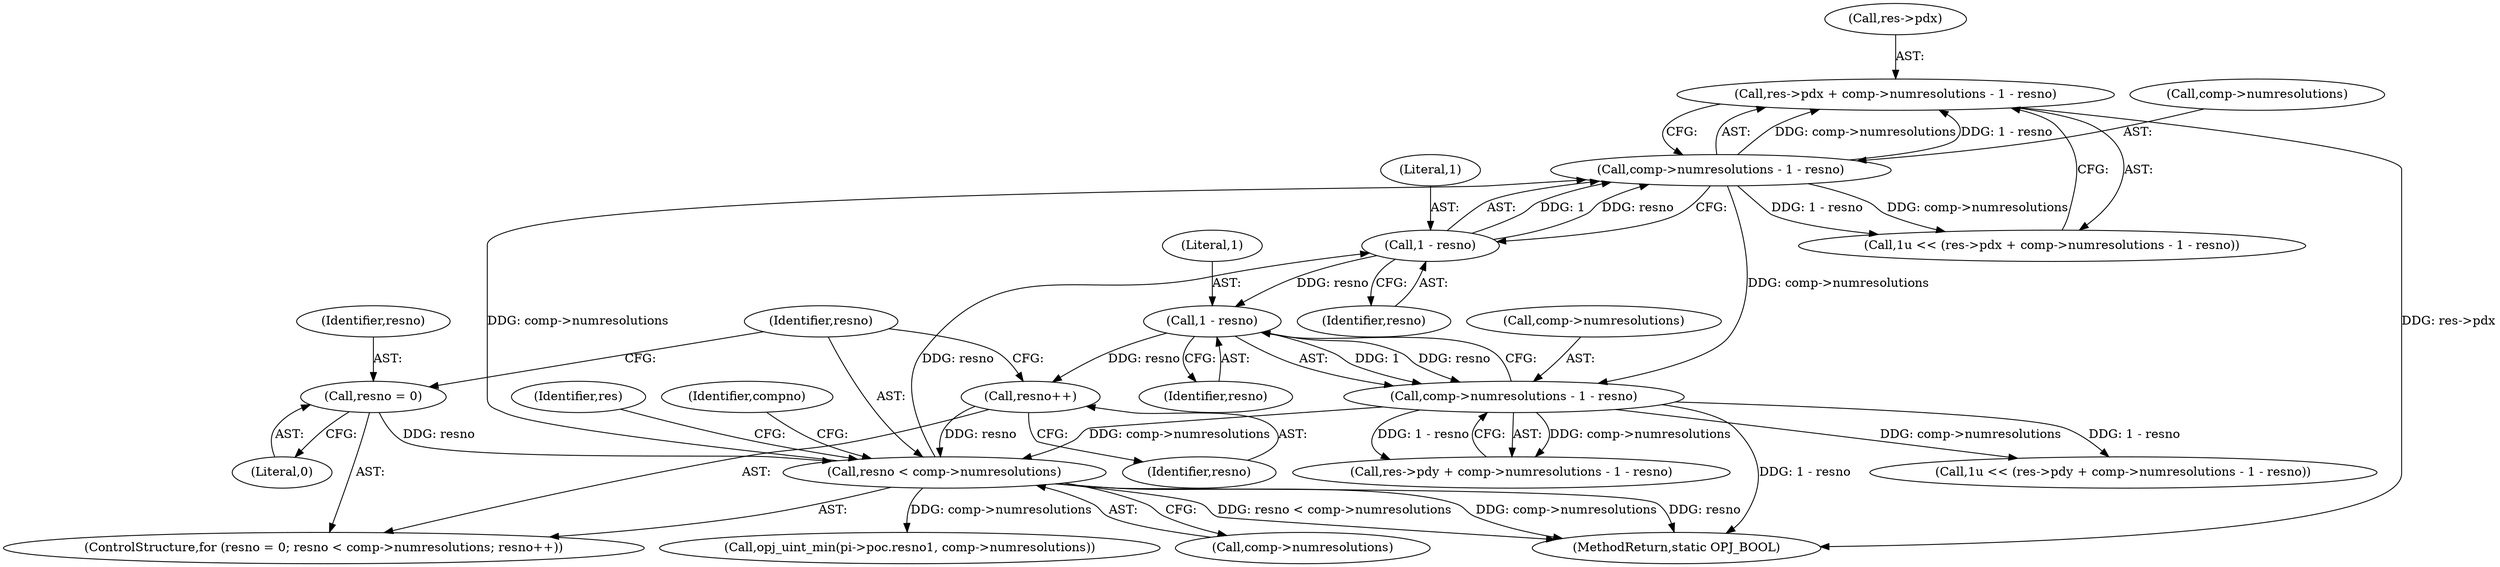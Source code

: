 digraph "0_openjpeg_d27ccf01c68a31ad62b33d2dc1ba2bb1eeaafe7b_0@pointer" {
"1000206" [label="(Call,res->pdx + comp->numresolutions - 1 - resno)"];
"1000210" [label="(Call,comp->numresolutions - 1 - resno)"];
"1000180" [label="(Call,resno < comp->numresolutions)"];
"1000177" [label="(Call,resno = 0)"];
"1000185" [label="(Call,resno++)"];
"1000233" [label="(Call,1 - resno)"];
"1000214" [label="(Call,1 - resno)"];
"1000229" [label="(Call,comp->numresolutions - 1 - resno)"];
"1000438" [label="(Call,opj_uint_min(pi->poc.resno1, comp->numresolutions))"];
"1000180" [label="(Call,resno < comp->numresolutions)"];
"1000235" [label="(Identifier,resno)"];
"1000186" [label="(Identifier,resno)"];
"1000176" [label="(ControlStructure,for (resno = 0; resno < comp->numresolutions; resno++))"];
"1000818" [label="(MethodReturn,static OPJ_BOOL)"];
"1000177" [label="(Call,resno = 0)"];
"1000223" [label="(Call,1u << (res->pdy + comp->numresolutions - 1 - resno))"];
"1000206" [label="(Call,res->pdx + comp->numresolutions - 1 - resno)"];
"1000216" [label="(Identifier,resno)"];
"1000233" [label="(Call,1 - resno)"];
"1000185" [label="(Call,resno++)"];
"1000229" [label="(Call,comp->numresolutions - 1 - resno)"];
"1000230" [label="(Call,comp->numresolutions)"];
"1000211" [label="(Call,comp->numresolutions)"];
"1000207" [label="(Call,res->pdx)"];
"1000225" [label="(Call,res->pdy + comp->numresolutions - 1 - resno)"];
"1000178" [label="(Identifier,resno)"];
"1000214" [label="(Call,1 - resno)"];
"1000204" [label="(Call,1u << (res->pdx + comp->numresolutions - 1 - resno))"];
"1000234" [label="(Literal,1)"];
"1000191" [label="(Identifier,res)"];
"1000166" [label="(Identifier,compno)"];
"1000181" [label="(Identifier,resno)"];
"1000182" [label="(Call,comp->numresolutions)"];
"1000179" [label="(Literal,0)"];
"1000210" [label="(Call,comp->numresolutions - 1 - resno)"];
"1000215" [label="(Literal,1)"];
"1000206" -> "1000204"  [label="AST: "];
"1000206" -> "1000210"  [label="CFG: "];
"1000207" -> "1000206"  [label="AST: "];
"1000210" -> "1000206"  [label="AST: "];
"1000204" -> "1000206"  [label="CFG: "];
"1000206" -> "1000818"  [label="DDG: res->pdx"];
"1000210" -> "1000206"  [label="DDG: comp->numresolutions"];
"1000210" -> "1000206"  [label="DDG: 1 - resno"];
"1000210" -> "1000214"  [label="CFG: "];
"1000211" -> "1000210"  [label="AST: "];
"1000214" -> "1000210"  [label="AST: "];
"1000210" -> "1000204"  [label="DDG: comp->numresolutions"];
"1000210" -> "1000204"  [label="DDG: 1 - resno"];
"1000180" -> "1000210"  [label="DDG: comp->numresolutions"];
"1000214" -> "1000210"  [label="DDG: 1"];
"1000214" -> "1000210"  [label="DDG: resno"];
"1000210" -> "1000229"  [label="DDG: comp->numresolutions"];
"1000180" -> "1000176"  [label="AST: "];
"1000180" -> "1000182"  [label="CFG: "];
"1000181" -> "1000180"  [label="AST: "];
"1000182" -> "1000180"  [label="AST: "];
"1000191" -> "1000180"  [label="CFG: "];
"1000166" -> "1000180"  [label="CFG: "];
"1000180" -> "1000818"  [label="DDG: comp->numresolutions"];
"1000180" -> "1000818"  [label="DDG: resno"];
"1000180" -> "1000818"  [label="DDG: resno < comp->numresolutions"];
"1000177" -> "1000180"  [label="DDG: resno"];
"1000185" -> "1000180"  [label="DDG: resno"];
"1000229" -> "1000180"  [label="DDG: comp->numresolutions"];
"1000180" -> "1000214"  [label="DDG: resno"];
"1000180" -> "1000438"  [label="DDG: comp->numresolutions"];
"1000177" -> "1000176"  [label="AST: "];
"1000177" -> "1000179"  [label="CFG: "];
"1000178" -> "1000177"  [label="AST: "];
"1000179" -> "1000177"  [label="AST: "];
"1000181" -> "1000177"  [label="CFG: "];
"1000185" -> "1000176"  [label="AST: "];
"1000185" -> "1000186"  [label="CFG: "];
"1000186" -> "1000185"  [label="AST: "];
"1000181" -> "1000185"  [label="CFG: "];
"1000233" -> "1000185"  [label="DDG: resno"];
"1000233" -> "1000229"  [label="AST: "];
"1000233" -> "1000235"  [label="CFG: "];
"1000234" -> "1000233"  [label="AST: "];
"1000235" -> "1000233"  [label="AST: "];
"1000229" -> "1000233"  [label="CFG: "];
"1000233" -> "1000229"  [label="DDG: 1"];
"1000233" -> "1000229"  [label="DDG: resno"];
"1000214" -> "1000233"  [label="DDG: resno"];
"1000214" -> "1000216"  [label="CFG: "];
"1000215" -> "1000214"  [label="AST: "];
"1000216" -> "1000214"  [label="AST: "];
"1000229" -> "1000225"  [label="AST: "];
"1000230" -> "1000229"  [label="AST: "];
"1000225" -> "1000229"  [label="CFG: "];
"1000229" -> "1000818"  [label="DDG: 1 - resno"];
"1000229" -> "1000223"  [label="DDG: comp->numresolutions"];
"1000229" -> "1000223"  [label="DDG: 1 - resno"];
"1000229" -> "1000225"  [label="DDG: comp->numresolutions"];
"1000229" -> "1000225"  [label="DDG: 1 - resno"];
}
